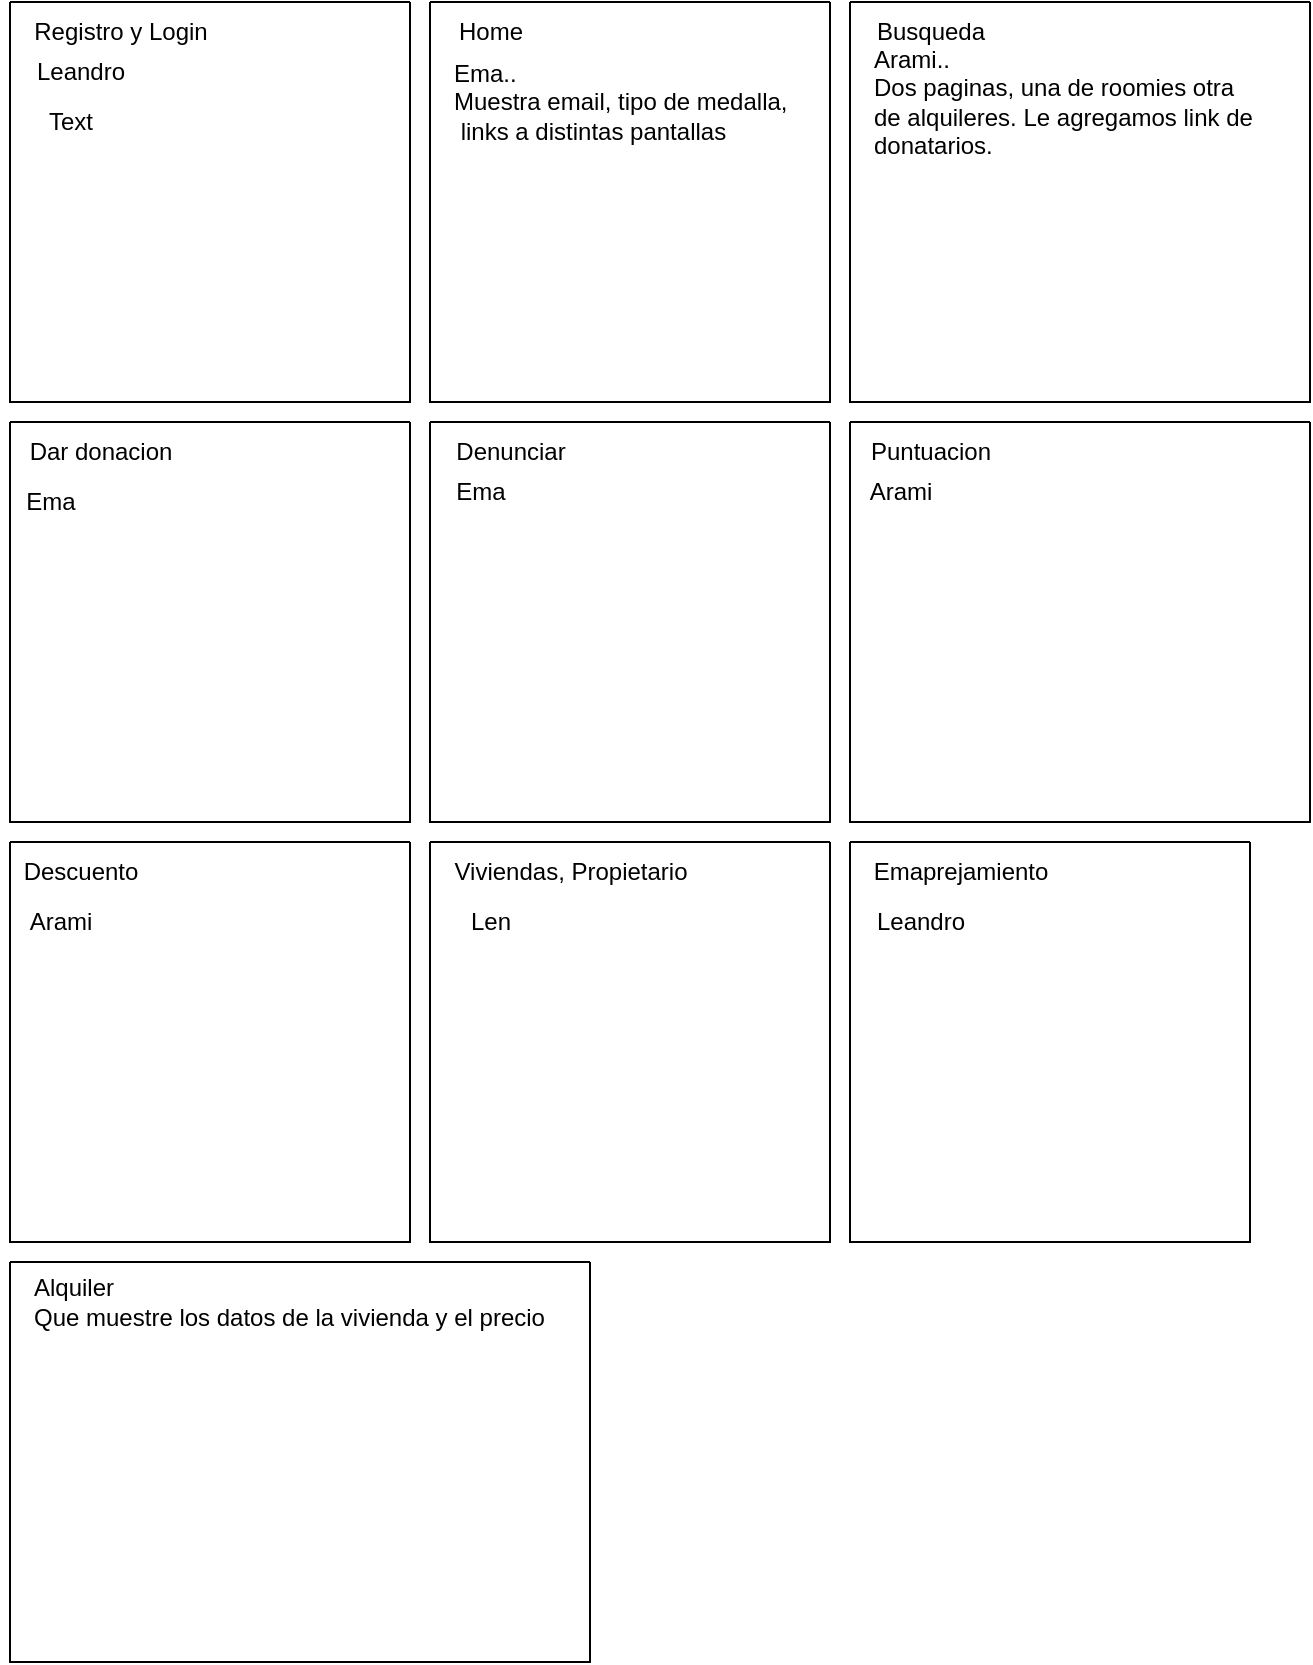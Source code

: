 <mxfile version="20.1.1" type="device"><diagram id="VlCO0k2lvOwjnUejhVz8" name="Page-1"><mxGraphModel dx="1157" dy="651" grid="1" gridSize="10" guides="1" tooltips="1" connect="1" arrows="1" fold="1" page="1" pageScale="1" pageWidth="827" pageHeight="1169" math="0" shadow="0"><root><mxCell id="0"/><mxCell id="1" parent="0"/><mxCell id="kAUG8Lwpa_qAoyVbp00--1" value="" style="swimlane;startSize=0;" vertex="1" parent="1"><mxGeometry x="30" y="10" width="200" height="200" as="geometry"/></mxCell><mxCell id="kAUG8Lwpa_qAoyVbp00--2" value="Registro y Login" style="text;html=1;align=center;verticalAlign=middle;resizable=0;points=[];autosize=1;strokeColor=none;fillColor=none;" vertex="1" parent="kAUG8Lwpa_qAoyVbp00--1"><mxGeometry width="110" height="30" as="geometry"/></mxCell><mxCell id="kAUG8Lwpa_qAoyVbp00--3" value="Leandro" style="text;html=1;align=center;verticalAlign=middle;resizable=0;points=[];autosize=1;strokeColor=none;fillColor=none;" vertex="1" parent="kAUG8Lwpa_qAoyVbp00--1"><mxGeometry y="20" width="70" height="30" as="geometry"/></mxCell><mxCell id="kAUG8Lwpa_qAoyVbp00--17" value="Text" style="text;html=1;align=center;verticalAlign=middle;resizable=0;points=[];autosize=1;strokeColor=none;fillColor=none;" vertex="1" parent="kAUG8Lwpa_qAoyVbp00--1"><mxGeometry x="10" y="50" width="40" height="20" as="geometry"/></mxCell><mxCell id="kAUG8Lwpa_qAoyVbp00--4" value="" style="swimlane;startSize=0;" vertex="1" parent="1"><mxGeometry x="240" y="10" width="200" height="200" as="geometry"/></mxCell><mxCell id="kAUG8Lwpa_qAoyVbp00--5" value="Home" style="text;html=1;align=center;verticalAlign=middle;resizable=0;points=[];autosize=1;strokeColor=none;fillColor=none;" vertex="1" parent="kAUG8Lwpa_qAoyVbp00--4"><mxGeometry width="60" height="30" as="geometry"/></mxCell><mxCell id="kAUG8Lwpa_qAoyVbp00--6" value="Ema..&amp;nbsp;&amp;nbsp;&lt;br&gt;Muestra email, tipo de medalla,&lt;br&gt;&amp;nbsp;links a distintas pantallas" style="text;html=1;align=left;verticalAlign=middle;resizable=0;points=[];autosize=1;strokeColor=none;fillColor=none;" vertex="1" parent="kAUG8Lwpa_qAoyVbp00--4"><mxGeometry x="10" y="20" width="190" height="60" as="geometry"/></mxCell><mxCell id="kAUG8Lwpa_qAoyVbp00--10" value="" style="swimlane;startSize=0;" vertex="1" parent="1"><mxGeometry x="450" y="10" width="230" height="200" as="geometry"/></mxCell><mxCell id="kAUG8Lwpa_qAoyVbp00--11" value="Busqueda" style="text;html=1;align=center;verticalAlign=middle;resizable=0;points=[];autosize=1;strokeColor=none;fillColor=none;" vertex="1" parent="kAUG8Lwpa_qAoyVbp00--10"><mxGeometry width="80" height="30" as="geometry"/></mxCell><mxCell id="kAUG8Lwpa_qAoyVbp00--12" value="Arami..&amp;nbsp;&lt;br&gt;Dos paginas, una de roomies otra&lt;br&gt;de alquileres. Le agregamos link de&amp;nbsp;&lt;br&gt;donatarios.&amp;nbsp;" style="text;html=1;align=left;verticalAlign=middle;resizable=0;points=[];autosize=1;strokeColor=none;fillColor=none;" vertex="1" parent="kAUG8Lwpa_qAoyVbp00--10"><mxGeometry x="10" y="15" width="220" height="70" as="geometry"/></mxCell><mxCell id="kAUG8Lwpa_qAoyVbp00--13" value="" style="swimlane;startSize=0;" vertex="1" parent="1"><mxGeometry x="30" y="220" width="200" height="200" as="geometry"/></mxCell><mxCell id="kAUG8Lwpa_qAoyVbp00--14" value="Dar donacion" style="text;html=1;align=center;verticalAlign=middle;resizable=0;points=[];autosize=1;strokeColor=none;fillColor=none;" vertex="1" parent="kAUG8Lwpa_qAoyVbp00--13"><mxGeometry width="90" height="30" as="geometry"/></mxCell><mxCell id="kAUG8Lwpa_qAoyVbp00--15" value="" style="swimlane;startSize=0;" vertex="1" parent="1"><mxGeometry x="240" y="220" width="200" height="200" as="geometry"/></mxCell><mxCell id="kAUG8Lwpa_qAoyVbp00--16" value="Denunciar" style="text;html=1;align=center;verticalAlign=middle;resizable=0;points=[];autosize=1;strokeColor=none;fillColor=none;" vertex="1" parent="kAUG8Lwpa_qAoyVbp00--15"><mxGeometry width="80" height="30" as="geometry"/></mxCell><mxCell id="kAUG8Lwpa_qAoyVbp00--19" value="Ema" style="text;html=1;align=center;verticalAlign=middle;resizable=0;points=[];autosize=1;strokeColor=none;fillColor=none;" vertex="1" parent="kAUG8Lwpa_qAoyVbp00--15"><mxGeometry y="20" width="50" height="30" as="geometry"/></mxCell><mxCell id="kAUG8Lwpa_qAoyVbp00--18" value="Ema" style="text;html=1;align=center;verticalAlign=middle;resizable=0;points=[];autosize=1;strokeColor=none;fillColor=none;" vertex="1" parent="1"><mxGeometry x="25" y="245" width="50" height="30" as="geometry"/></mxCell><mxCell id="kAUG8Lwpa_qAoyVbp00--20" value="" style="swimlane;startSize=0;" vertex="1" parent="1"><mxGeometry x="450" y="220" width="230" height="200" as="geometry"/></mxCell><mxCell id="kAUG8Lwpa_qAoyVbp00--21" value="Puntuacion" style="text;html=1;align=center;verticalAlign=middle;resizable=0;points=[];autosize=1;strokeColor=none;fillColor=none;" vertex="1" parent="kAUG8Lwpa_qAoyVbp00--20"><mxGeometry width="80" height="30" as="geometry"/></mxCell><mxCell id="kAUG8Lwpa_qAoyVbp00--22" value="Arami" style="text;html=1;align=center;verticalAlign=middle;resizable=0;points=[];autosize=1;strokeColor=none;fillColor=none;" vertex="1" parent="kAUG8Lwpa_qAoyVbp00--20"><mxGeometry y="20" width="50" height="30" as="geometry"/></mxCell><mxCell id="kAUG8Lwpa_qAoyVbp00--24" value="" style="swimlane;startSize=0;" vertex="1" parent="1"><mxGeometry x="30" y="430" width="200" height="200" as="geometry"/></mxCell><mxCell id="kAUG8Lwpa_qAoyVbp00--25" value="Descuento" style="text;html=1;align=center;verticalAlign=middle;resizable=0;points=[];autosize=1;strokeColor=none;fillColor=none;" vertex="1" parent="kAUG8Lwpa_qAoyVbp00--24"><mxGeometry x="-5" width="80" height="30" as="geometry"/></mxCell><mxCell id="kAUG8Lwpa_qAoyVbp00--26" value="Arami" style="text;html=1;align=center;verticalAlign=middle;resizable=0;points=[];autosize=1;strokeColor=none;fillColor=none;" vertex="1" parent="kAUG8Lwpa_qAoyVbp00--24"><mxGeometry y="25" width="50" height="30" as="geometry"/></mxCell><mxCell id="kAUG8Lwpa_qAoyVbp00--27" value="" style="swimlane;startSize=0;" vertex="1" parent="1"><mxGeometry x="240" y="430" width="200" height="200" as="geometry"/></mxCell><mxCell id="kAUG8Lwpa_qAoyVbp00--28" value="Viviendas, Propietario" style="text;html=1;align=center;verticalAlign=middle;resizable=0;points=[];autosize=1;strokeColor=none;fillColor=none;" vertex="1" parent="kAUG8Lwpa_qAoyVbp00--27"><mxGeometry width="140" height="30" as="geometry"/></mxCell><mxCell id="kAUG8Lwpa_qAoyVbp00--29" value="Len" style="text;html=1;align=center;verticalAlign=middle;resizable=0;points=[];autosize=1;strokeColor=none;fillColor=none;" vertex="1" parent="kAUG8Lwpa_qAoyVbp00--27"><mxGeometry x="10" y="25" width="40" height="30" as="geometry"/></mxCell><mxCell id="kAUG8Lwpa_qAoyVbp00--30" value="" style="swimlane;startSize=0;" vertex="1" parent="1"><mxGeometry x="450" y="430" width="200" height="200" as="geometry"/></mxCell><mxCell id="kAUG8Lwpa_qAoyVbp00--31" value="Emaprejamiento" style="text;html=1;align=center;verticalAlign=middle;resizable=0;points=[];autosize=1;strokeColor=none;fillColor=none;" vertex="1" parent="kAUG8Lwpa_qAoyVbp00--30"><mxGeometry width="110" height="30" as="geometry"/></mxCell><mxCell id="kAUG8Lwpa_qAoyVbp00--32" value="Leandro" style="text;html=1;align=center;verticalAlign=middle;resizable=0;points=[];autosize=1;strokeColor=none;fillColor=none;" vertex="1" parent="kAUG8Lwpa_qAoyVbp00--30"><mxGeometry y="25" width="70" height="30" as="geometry"/></mxCell><mxCell id="kAUG8Lwpa_qAoyVbp00--33" value="" style="swimlane;startSize=0;" vertex="1" parent="1"><mxGeometry x="30" y="640" width="290" height="200" as="geometry"/></mxCell><mxCell id="kAUG8Lwpa_qAoyVbp00--34" value="Alquiler&lt;br&gt;Que muestre los datos de la vivienda y el precio" style="text;html=1;align=left;verticalAlign=middle;resizable=0;points=[];autosize=1;strokeColor=none;fillColor=none;" vertex="1" parent="kAUG8Lwpa_qAoyVbp00--33"><mxGeometry x="10" width="280" height="40" as="geometry"/></mxCell></root></mxGraphModel></diagram></mxfile>
